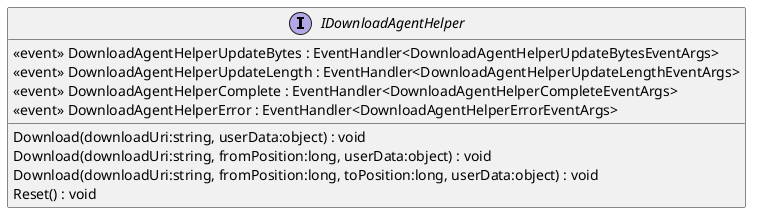 @startuml
interface IDownloadAgentHelper {
     <<event>> DownloadAgentHelperUpdateBytes : EventHandler<DownloadAgentHelperUpdateBytesEventArgs> 
     <<event>> DownloadAgentHelperUpdateLength : EventHandler<DownloadAgentHelperUpdateLengthEventArgs> 
     <<event>> DownloadAgentHelperComplete : EventHandler<DownloadAgentHelperCompleteEventArgs> 
     <<event>> DownloadAgentHelperError : EventHandler<DownloadAgentHelperErrorEventArgs> 
    Download(downloadUri:string, userData:object) : void
    Download(downloadUri:string, fromPosition:long, userData:object) : void
    Download(downloadUri:string, fromPosition:long, toPosition:long, userData:object) : void
    Reset() : void
}
@enduml

